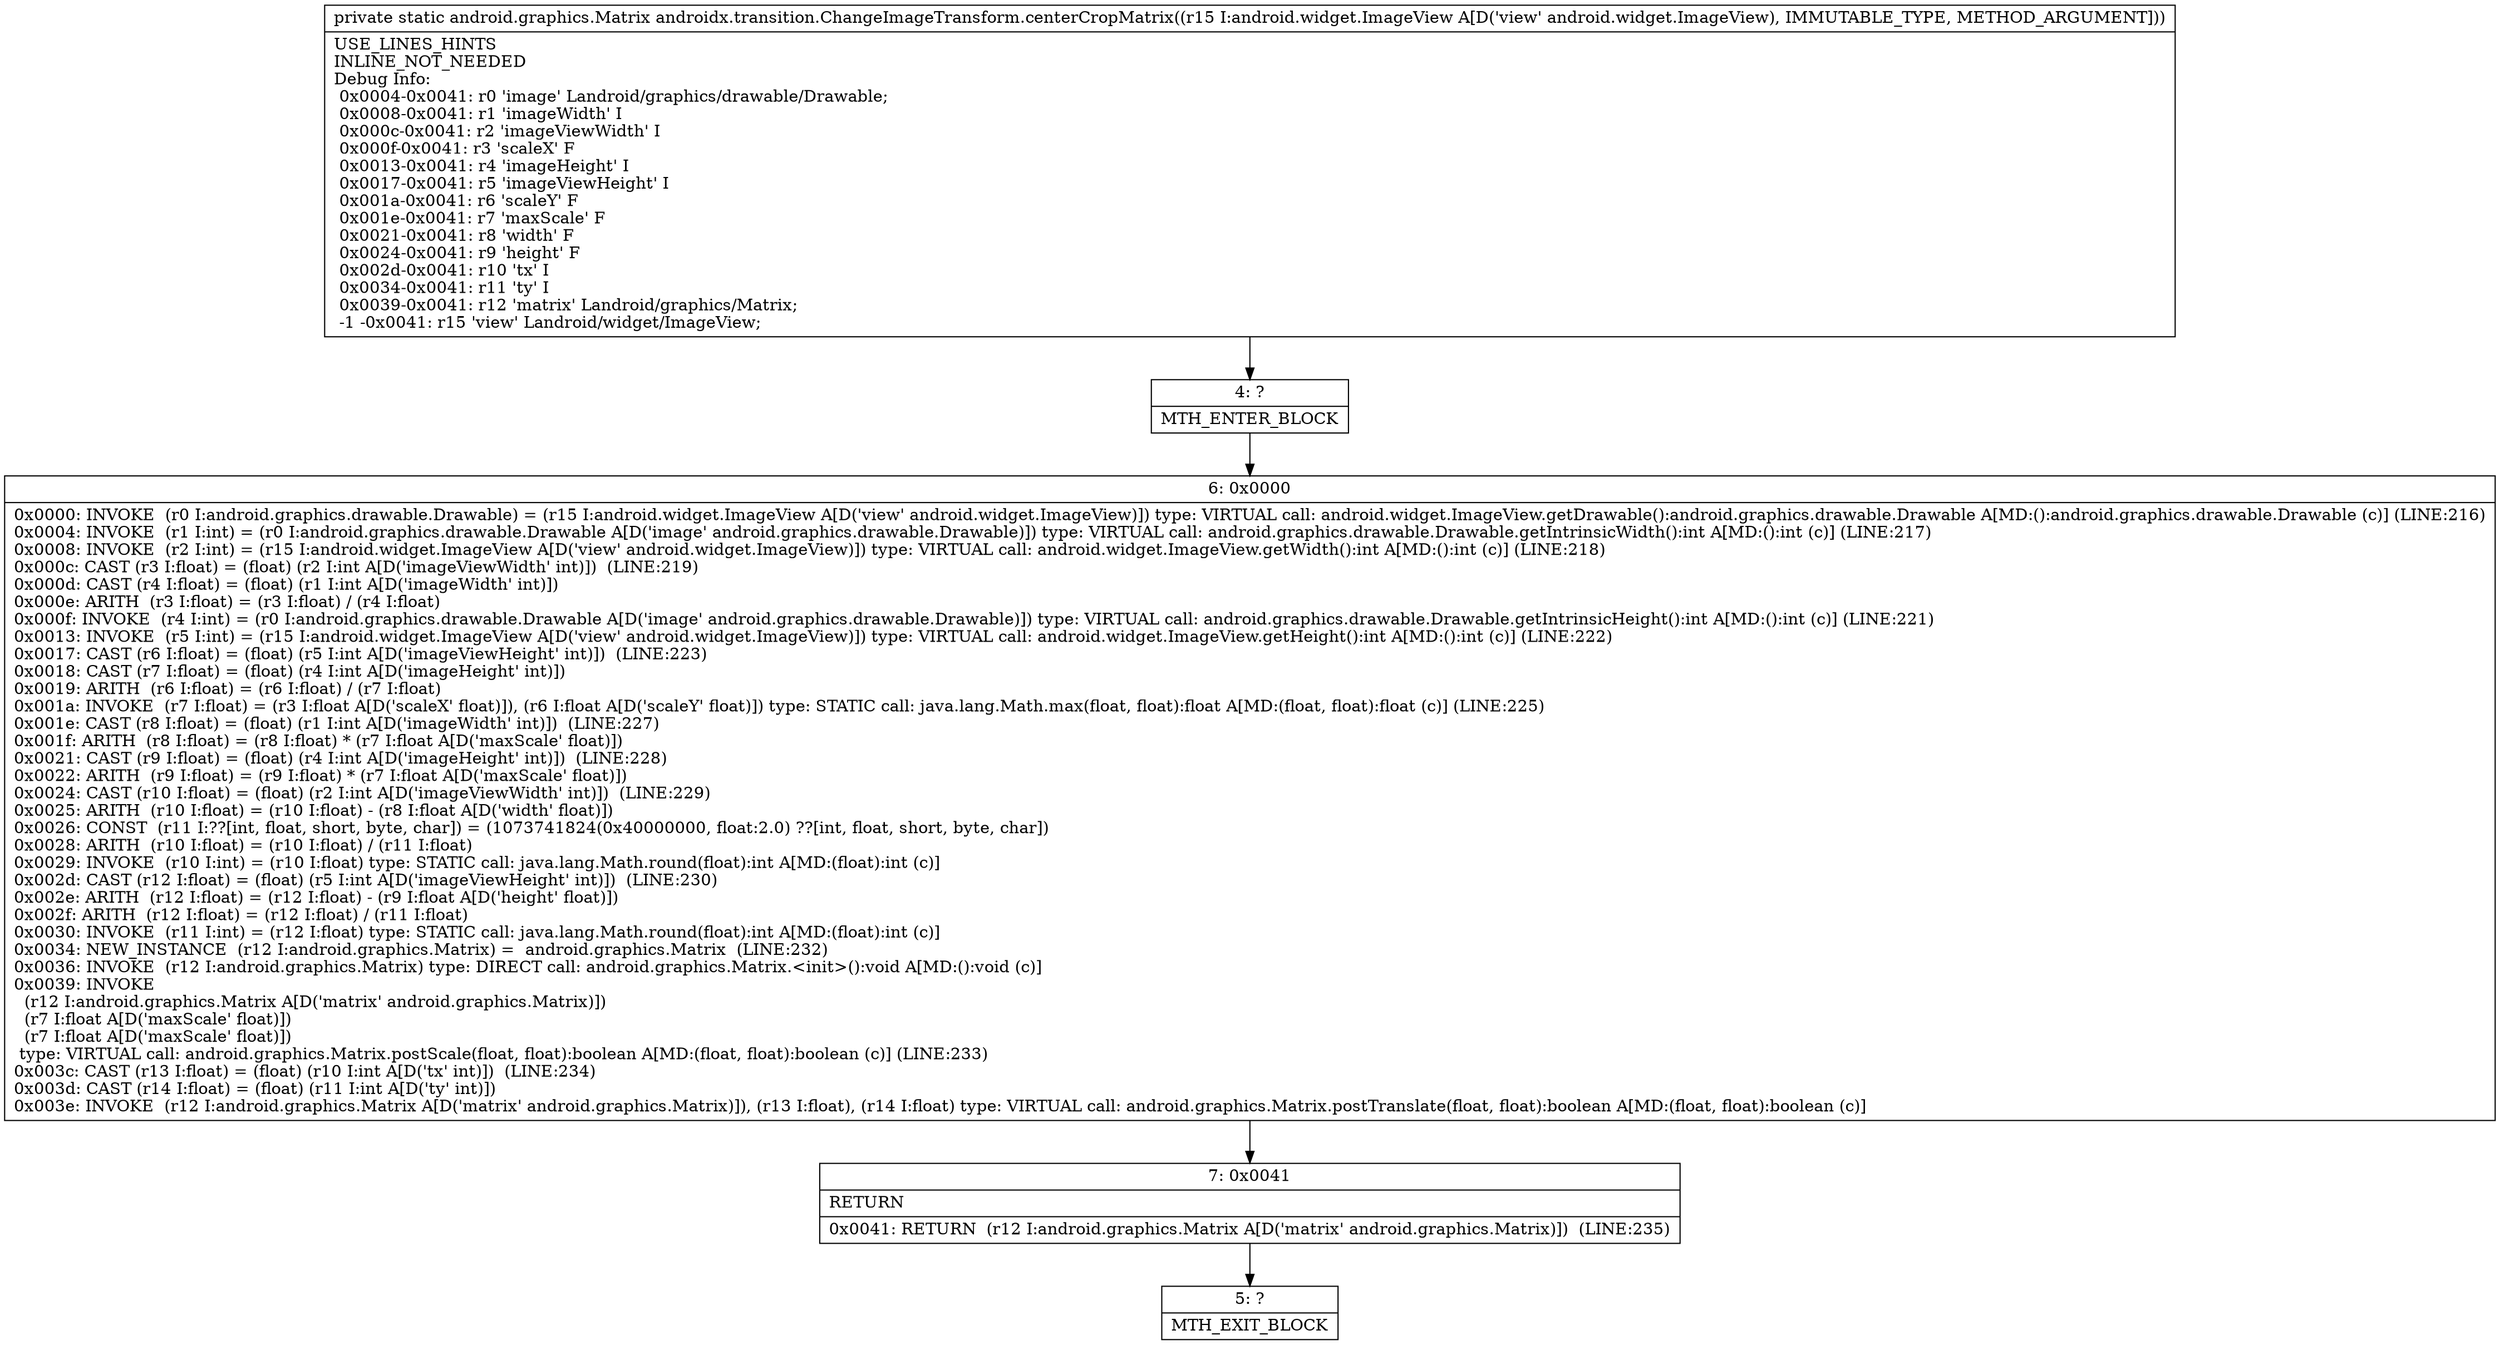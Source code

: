 digraph "CFG forandroidx.transition.ChangeImageTransform.centerCropMatrix(Landroid\/widget\/ImageView;)Landroid\/graphics\/Matrix;" {
Node_4 [shape=record,label="{4\:\ ?|MTH_ENTER_BLOCK\l}"];
Node_6 [shape=record,label="{6\:\ 0x0000|0x0000: INVOKE  (r0 I:android.graphics.drawable.Drawable) = (r15 I:android.widget.ImageView A[D('view' android.widget.ImageView)]) type: VIRTUAL call: android.widget.ImageView.getDrawable():android.graphics.drawable.Drawable A[MD:():android.graphics.drawable.Drawable (c)] (LINE:216)\l0x0004: INVOKE  (r1 I:int) = (r0 I:android.graphics.drawable.Drawable A[D('image' android.graphics.drawable.Drawable)]) type: VIRTUAL call: android.graphics.drawable.Drawable.getIntrinsicWidth():int A[MD:():int (c)] (LINE:217)\l0x0008: INVOKE  (r2 I:int) = (r15 I:android.widget.ImageView A[D('view' android.widget.ImageView)]) type: VIRTUAL call: android.widget.ImageView.getWidth():int A[MD:():int (c)] (LINE:218)\l0x000c: CAST (r3 I:float) = (float) (r2 I:int A[D('imageViewWidth' int)])  (LINE:219)\l0x000d: CAST (r4 I:float) = (float) (r1 I:int A[D('imageWidth' int)]) \l0x000e: ARITH  (r3 I:float) = (r3 I:float) \/ (r4 I:float) \l0x000f: INVOKE  (r4 I:int) = (r0 I:android.graphics.drawable.Drawable A[D('image' android.graphics.drawable.Drawable)]) type: VIRTUAL call: android.graphics.drawable.Drawable.getIntrinsicHeight():int A[MD:():int (c)] (LINE:221)\l0x0013: INVOKE  (r5 I:int) = (r15 I:android.widget.ImageView A[D('view' android.widget.ImageView)]) type: VIRTUAL call: android.widget.ImageView.getHeight():int A[MD:():int (c)] (LINE:222)\l0x0017: CAST (r6 I:float) = (float) (r5 I:int A[D('imageViewHeight' int)])  (LINE:223)\l0x0018: CAST (r7 I:float) = (float) (r4 I:int A[D('imageHeight' int)]) \l0x0019: ARITH  (r6 I:float) = (r6 I:float) \/ (r7 I:float) \l0x001a: INVOKE  (r7 I:float) = (r3 I:float A[D('scaleX' float)]), (r6 I:float A[D('scaleY' float)]) type: STATIC call: java.lang.Math.max(float, float):float A[MD:(float, float):float (c)] (LINE:225)\l0x001e: CAST (r8 I:float) = (float) (r1 I:int A[D('imageWidth' int)])  (LINE:227)\l0x001f: ARITH  (r8 I:float) = (r8 I:float) * (r7 I:float A[D('maxScale' float)]) \l0x0021: CAST (r9 I:float) = (float) (r4 I:int A[D('imageHeight' int)])  (LINE:228)\l0x0022: ARITH  (r9 I:float) = (r9 I:float) * (r7 I:float A[D('maxScale' float)]) \l0x0024: CAST (r10 I:float) = (float) (r2 I:int A[D('imageViewWidth' int)])  (LINE:229)\l0x0025: ARITH  (r10 I:float) = (r10 I:float) \- (r8 I:float A[D('width' float)]) \l0x0026: CONST  (r11 I:??[int, float, short, byte, char]) = (1073741824(0x40000000, float:2.0) ??[int, float, short, byte, char]) \l0x0028: ARITH  (r10 I:float) = (r10 I:float) \/ (r11 I:float) \l0x0029: INVOKE  (r10 I:int) = (r10 I:float) type: STATIC call: java.lang.Math.round(float):int A[MD:(float):int (c)]\l0x002d: CAST (r12 I:float) = (float) (r5 I:int A[D('imageViewHeight' int)])  (LINE:230)\l0x002e: ARITH  (r12 I:float) = (r12 I:float) \- (r9 I:float A[D('height' float)]) \l0x002f: ARITH  (r12 I:float) = (r12 I:float) \/ (r11 I:float) \l0x0030: INVOKE  (r11 I:int) = (r12 I:float) type: STATIC call: java.lang.Math.round(float):int A[MD:(float):int (c)]\l0x0034: NEW_INSTANCE  (r12 I:android.graphics.Matrix) =  android.graphics.Matrix  (LINE:232)\l0x0036: INVOKE  (r12 I:android.graphics.Matrix) type: DIRECT call: android.graphics.Matrix.\<init\>():void A[MD:():void (c)]\l0x0039: INVOKE  \l  (r12 I:android.graphics.Matrix A[D('matrix' android.graphics.Matrix)])\l  (r7 I:float A[D('maxScale' float)])\l  (r7 I:float A[D('maxScale' float)])\l type: VIRTUAL call: android.graphics.Matrix.postScale(float, float):boolean A[MD:(float, float):boolean (c)] (LINE:233)\l0x003c: CAST (r13 I:float) = (float) (r10 I:int A[D('tx' int)])  (LINE:234)\l0x003d: CAST (r14 I:float) = (float) (r11 I:int A[D('ty' int)]) \l0x003e: INVOKE  (r12 I:android.graphics.Matrix A[D('matrix' android.graphics.Matrix)]), (r13 I:float), (r14 I:float) type: VIRTUAL call: android.graphics.Matrix.postTranslate(float, float):boolean A[MD:(float, float):boolean (c)]\l}"];
Node_7 [shape=record,label="{7\:\ 0x0041|RETURN\l|0x0041: RETURN  (r12 I:android.graphics.Matrix A[D('matrix' android.graphics.Matrix)])  (LINE:235)\l}"];
Node_5 [shape=record,label="{5\:\ ?|MTH_EXIT_BLOCK\l}"];
MethodNode[shape=record,label="{private static android.graphics.Matrix androidx.transition.ChangeImageTransform.centerCropMatrix((r15 I:android.widget.ImageView A[D('view' android.widget.ImageView), IMMUTABLE_TYPE, METHOD_ARGUMENT]))  | USE_LINES_HINTS\lINLINE_NOT_NEEDED\lDebug Info:\l  0x0004\-0x0041: r0 'image' Landroid\/graphics\/drawable\/Drawable;\l  0x0008\-0x0041: r1 'imageWidth' I\l  0x000c\-0x0041: r2 'imageViewWidth' I\l  0x000f\-0x0041: r3 'scaleX' F\l  0x0013\-0x0041: r4 'imageHeight' I\l  0x0017\-0x0041: r5 'imageViewHeight' I\l  0x001a\-0x0041: r6 'scaleY' F\l  0x001e\-0x0041: r7 'maxScale' F\l  0x0021\-0x0041: r8 'width' F\l  0x0024\-0x0041: r9 'height' F\l  0x002d\-0x0041: r10 'tx' I\l  0x0034\-0x0041: r11 'ty' I\l  0x0039\-0x0041: r12 'matrix' Landroid\/graphics\/Matrix;\l  \-1 \-0x0041: r15 'view' Landroid\/widget\/ImageView;\l}"];
MethodNode -> Node_4;Node_4 -> Node_6;
Node_6 -> Node_7;
Node_7 -> Node_5;
}

